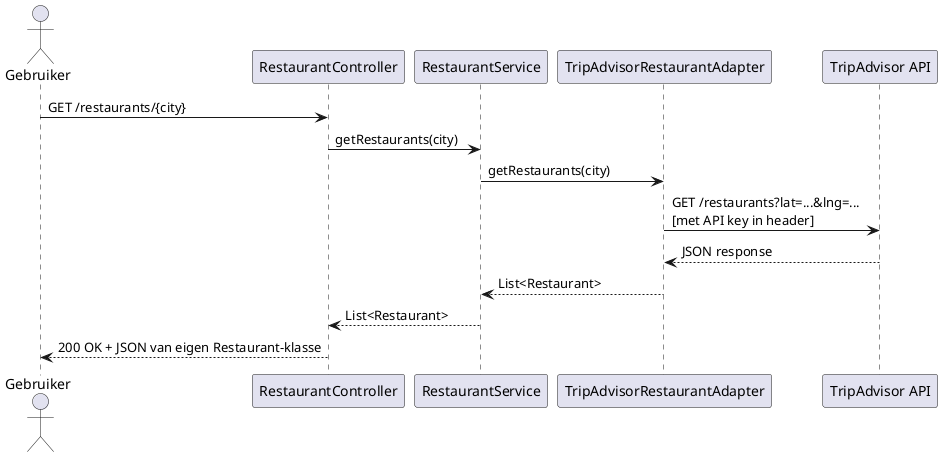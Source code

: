 @startuml
actor Gebruiker

participant "RestaurantController" as RestaurantController
participant "RestaurantService" as RestaurantService
participant "TripAdvisorRestaurantAdapter" as TripAdvisorRestaurantAdapter
participant "TripAdvisor API" as TripAdvisorAPI

Gebruiker -> RestaurantController : GET /restaurants/{city}
RestaurantController -> RestaurantService : getRestaurants(city)
RestaurantService -> TripAdvisorRestaurantAdapter : getRestaurants(city)
TripAdvisorRestaurantAdapter -> TripAdvisorAPI : GET /restaurants?lat=...&lng=... \n[met API key in header]
TripAdvisorAPI --> TripAdvisorRestaurantAdapter : JSON response
TripAdvisorRestaurantAdapter --> RestaurantService : List<Restaurant>
RestaurantService --> RestaurantController : List<Restaurant>
RestaurantController --> Gebruiker : 200 OK + JSON van eigen Restaurant-klasse
@enduml
